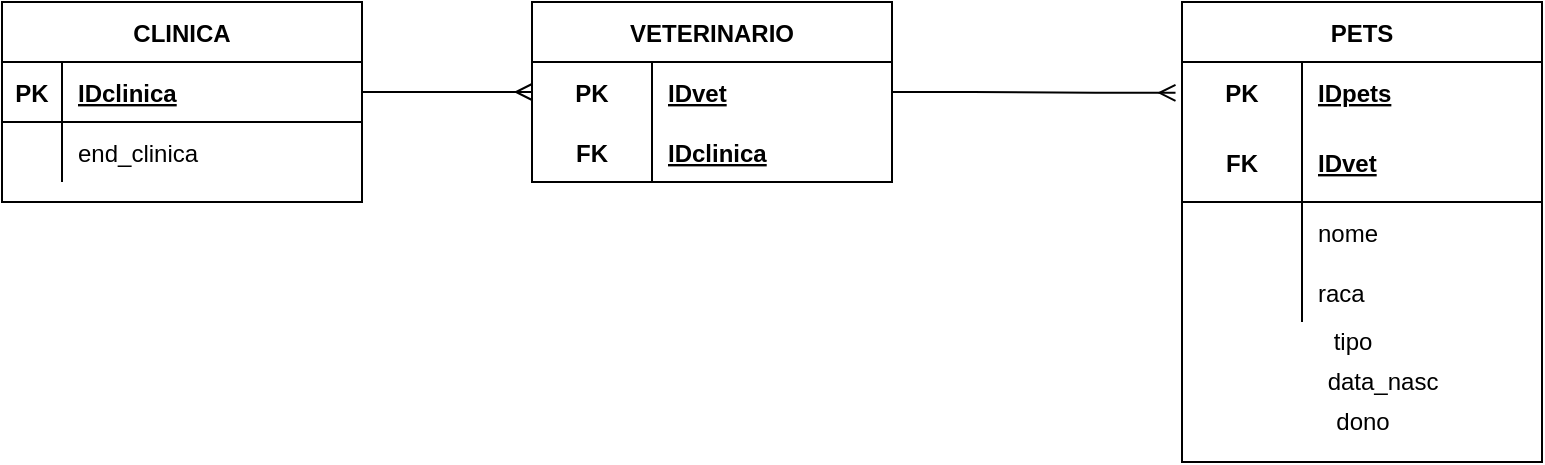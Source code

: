 <mxfile version="14.6.13" type="device"><diagram id="q7wwEnDTPZ6rUKI8pefz" name="logico pets"><mxGraphModel dx="981" dy="567" grid="1" gridSize="10" guides="1" tooltips="1" connect="1" arrows="1" fold="1" page="1" pageScale="1" pageWidth="827" pageHeight="1169" math="0" shadow="0"><root><mxCell id="0"/><mxCell id="1" parent="0"/><mxCell id="c29IQLVl7Z-T7giAkSZ0-1" value="CLINICA" style="shape=table;startSize=30;container=1;collapsible=1;childLayout=tableLayout;fixedRows=1;rowLines=0;fontStyle=1;align=center;resizeLast=1;" vertex="1" parent="1"><mxGeometry x="10" width="180" height="100" as="geometry"/></mxCell><mxCell id="c29IQLVl7Z-T7giAkSZ0-2" value="" style="shape=partialRectangle;collapsible=0;dropTarget=0;pointerEvents=0;fillColor=none;top=0;left=0;bottom=1;right=0;points=[[0,0.5],[1,0.5]];portConstraint=eastwest;" vertex="1" parent="c29IQLVl7Z-T7giAkSZ0-1"><mxGeometry y="30" width="180" height="30" as="geometry"/></mxCell><mxCell id="c29IQLVl7Z-T7giAkSZ0-3" value="PK" style="shape=partialRectangle;connectable=0;fillColor=none;top=0;left=0;bottom=0;right=0;fontStyle=1;overflow=hidden;" vertex="1" parent="c29IQLVl7Z-T7giAkSZ0-2"><mxGeometry width="30" height="30" as="geometry"/></mxCell><mxCell id="c29IQLVl7Z-T7giAkSZ0-4" value="IDclinica" style="shape=partialRectangle;connectable=0;fillColor=none;top=0;left=0;bottom=0;right=0;align=left;spacingLeft=6;fontStyle=5;overflow=hidden;" vertex="1" parent="c29IQLVl7Z-T7giAkSZ0-2"><mxGeometry x="30" width="150" height="30" as="geometry"/></mxCell><mxCell id="c29IQLVl7Z-T7giAkSZ0-5" value="" style="shape=partialRectangle;collapsible=0;dropTarget=0;pointerEvents=0;fillColor=none;top=0;left=0;bottom=0;right=0;points=[[0,0.5],[1,0.5]];portConstraint=eastwest;" vertex="1" parent="c29IQLVl7Z-T7giAkSZ0-1"><mxGeometry y="60" width="180" height="30" as="geometry"/></mxCell><mxCell id="c29IQLVl7Z-T7giAkSZ0-6" value="" style="shape=partialRectangle;connectable=0;fillColor=none;top=0;left=0;bottom=0;right=0;editable=1;overflow=hidden;" vertex="1" parent="c29IQLVl7Z-T7giAkSZ0-5"><mxGeometry width="30" height="30" as="geometry"/></mxCell><mxCell id="c29IQLVl7Z-T7giAkSZ0-7" value="end_clinica" style="shape=partialRectangle;connectable=0;fillColor=none;top=0;left=0;bottom=0;right=0;align=left;spacingLeft=6;overflow=hidden;" vertex="1" parent="c29IQLVl7Z-T7giAkSZ0-5"><mxGeometry x="30" width="150" height="30" as="geometry"/></mxCell><mxCell id="c29IQLVl7Z-T7giAkSZ0-14" value="PETS" style="shape=table;startSize=30;container=1;collapsible=1;childLayout=tableLayout;fixedRows=1;rowLines=0;fontStyle=1;align=center;resizeLast=1;" vertex="1" parent="1"><mxGeometry x="600" width="180" height="230" as="geometry"/></mxCell><mxCell id="c29IQLVl7Z-T7giAkSZ0-15" value="" style="shape=partialRectangle;collapsible=0;dropTarget=0;pointerEvents=0;fillColor=none;top=0;left=0;bottom=0;right=0;points=[[0,0.5],[1,0.5]];portConstraint=eastwest;" vertex="1" parent="c29IQLVl7Z-T7giAkSZ0-14"><mxGeometry y="30" width="180" height="30" as="geometry"/></mxCell><mxCell id="c29IQLVl7Z-T7giAkSZ0-16" value="PK" style="shape=partialRectangle;connectable=0;fillColor=none;top=0;left=0;bottom=0;right=0;fontStyle=1;overflow=hidden;" vertex="1" parent="c29IQLVl7Z-T7giAkSZ0-15"><mxGeometry width="60" height="30" as="geometry"/></mxCell><mxCell id="c29IQLVl7Z-T7giAkSZ0-17" value="IDpets" style="shape=partialRectangle;connectable=0;fillColor=none;top=0;left=0;bottom=0;right=0;align=left;spacingLeft=6;fontStyle=5;overflow=hidden;" vertex="1" parent="c29IQLVl7Z-T7giAkSZ0-15"><mxGeometry x="60" width="120" height="30" as="geometry"/></mxCell><mxCell id="c29IQLVl7Z-T7giAkSZ0-18" value="" style="shape=partialRectangle;collapsible=0;dropTarget=0;pointerEvents=0;fillColor=none;top=0;left=0;bottom=1;right=0;points=[[0,0.5],[1,0.5]];portConstraint=eastwest;" vertex="1" parent="c29IQLVl7Z-T7giAkSZ0-14"><mxGeometry y="60" width="180" height="40" as="geometry"/></mxCell><mxCell id="c29IQLVl7Z-T7giAkSZ0-19" value="FK" style="shape=partialRectangle;connectable=0;fillColor=none;top=0;left=0;bottom=0;right=0;fontStyle=1;overflow=hidden;" vertex="1" parent="c29IQLVl7Z-T7giAkSZ0-18"><mxGeometry width="60" height="40" as="geometry"/></mxCell><mxCell id="c29IQLVl7Z-T7giAkSZ0-20" value="IDvet" style="shape=partialRectangle;connectable=0;fillColor=none;top=0;left=0;bottom=0;right=0;align=left;spacingLeft=6;fontStyle=5;overflow=hidden;" vertex="1" parent="c29IQLVl7Z-T7giAkSZ0-18"><mxGeometry x="60" width="120" height="40" as="geometry"/></mxCell><mxCell id="c29IQLVl7Z-T7giAkSZ0-21" value="" style="shape=partialRectangle;collapsible=0;dropTarget=0;pointerEvents=0;fillColor=none;top=0;left=0;bottom=0;right=0;points=[[0,0.5],[1,0.5]];portConstraint=eastwest;" vertex="1" parent="c29IQLVl7Z-T7giAkSZ0-14"><mxGeometry y="100" width="180" height="30" as="geometry"/></mxCell><mxCell id="c29IQLVl7Z-T7giAkSZ0-22" value="" style="shape=partialRectangle;connectable=0;fillColor=none;top=0;left=0;bottom=0;right=0;editable=1;overflow=hidden;" vertex="1" parent="c29IQLVl7Z-T7giAkSZ0-21"><mxGeometry width="60" height="30" as="geometry"/></mxCell><mxCell id="c29IQLVl7Z-T7giAkSZ0-23" value="nome" style="shape=partialRectangle;connectable=0;fillColor=none;top=0;left=0;bottom=0;right=0;align=left;spacingLeft=6;overflow=hidden;" vertex="1" parent="c29IQLVl7Z-T7giAkSZ0-21"><mxGeometry x="60" width="120" height="30" as="geometry"/></mxCell><mxCell id="c29IQLVl7Z-T7giAkSZ0-24" value="" style="shape=partialRectangle;collapsible=0;dropTarget=0;pointerEvents=0;fillColor=none;top=0;left=0;bottom=0;right=0;points=[[0,0.5],[1,0.5]];portConstraint=eastwest;" vertex="1" parent="c29IQLVl7Z-T7giAkSZ0-14"><mxGeometry y="130" width="180" height="30" as="geometry"/></mxCell><mxCell id="c29IQLVl7Z-T7giAkSZ0-25" value="" style="shape=partialRectangle;connectable=0;fillColor=none;top=0;left=0;bottom=0;right=0;editable=1;overflow=hidden;" vertex="1" parent="c29IQLVl7Z-T7giAkSZ0-24"><mxGeometry width="60" height="30" as="geometry"/></mxCell><mxCell id="c29IQLVl7Z-T7giAkSZ0-26" value="raca" style="shape=partialRectangle;connectable=0;fillColor=none;top=0;left=0;bottom=0;right=0;align=left;spacingLeft=6;overflow=hidden;" vertex="1" parent="c29IQLVl7Z-T7giAkSZ0-24"><mxGeometry x="60" width="120" height="30" as="geometry"/></mxCell><mxCell id="c29IQLVl7Z-T7giAkSZ0-27" value="tipo" style="text;html=1;align=center;verticalAlign=middle;resizable=0;points=[];autosize=1;strokeColor=none;" vertex="1" parent="1"><mxGeometry x="670" y="160" width="30" height="20" as="geometry"/></mxCell><mxCell id="c29IQLVl7Z-T7giAkSZ0-29" value="data_nasc" style="text;html=1;align=center;verticalAlign=middle;resizable=0;points=[];autosize=1;strokeColor=none;" vertex="1" parent="1"><mxGeometry x="665" y="180" width="70" height="20" as="geometry"/></mxCell><mxCell id="c29IQLVl7Z-T7giAkSZ0-30" value="dono" style="text;html=1;align=center;verticalAlign=middle;resizable=0;points=[];autosize=1;strokeColor=none;" vertex="1" parent="1"><mxGeometry x="670" y="200" width="40" height="20" as="geometry"/></mxCell><mxCell id="c29IQLVl7Z-T7giAkSZ0-31" value="VETERINARIO" style="shape=table;startSize=30;container=1;collapsible=1;childLayout=tableLayout;fixedRows=1;rowLines=0;fontStyle=1;align=center;resizeLast=1;" vertex="1" parent="1"><mxGeometry x="275" width="180" height="90" as="geometry"/></mxCell><mxCell id="c29IQLVl7Z-T7giAkSZ0-32" value="" style="shape=partialRectangle;collapsible=0;dropTarget=0;pointerEvents=0;fillColor=none;top=0;left=0;bottom=0;right=0;points=[[0,0.5],[1,0.5]];portConstraint=eastwest;" vertex="1" parent="c29IQLVl7Z-T7giAkSZ0-31"><mxGeometry y="30" width="180" height="30" as="geometry"/></mxCell><mxCell id="c29IQLVl7Z-T7giAkSZ0-33" value="PK" style="shape=partialRectangle;connectable=0;fillColor=none;top=0;left=0;bottom=0;right=0;fontStyle=1;overflow=hidden;" vertex="1" parent="c29IQLVl7Z-T7giAkSZ0-32"><mxGeometry width="60" height="30" as="geometry"/></mxCell><mxCell id="c29IQLVl7Z-T7giAkSZ0-34" value="IDvet" style="shape=partialRectangle;connectable=0;fillColor=none;top=0;left=0;bottom=0;right=0;align=left;spacingLeft=6;fontStyle=5;overflow=hidden;" vertex="1" parent="c29IQLVl7Z-T7giAkSZ0-32"><mxGeometry x="60" width="120" height="30" as="geometry"/></mxCell><mxCell id="c29IQLVl7Z-T7giAkSZ0-35" value="" style="shape=partialRectangle;collapsible=0;dropTarget=0;pointerEvents=0;fillColor=none;top=0;left=0;bottom=1;right=0;points=[[0,0.5],[1,0.5]];portConstraint=eastwest;" vertex="1" parent="c29IQLVl7Z-T7giAkSZ0-31"><mxGeometry y="60" width="180" height="30" as="geometry"/></mxCell><mxCell id="c29IQLVl7Z-T7giAkSZ0-36" value="FK" style="shape=partialRectangle;connectable=0;fillColor=none;top=0;left=0;bottom=0;right=0;fontStyle=1;overflow=hidden;" vertex="1" parent="c29IQLVl7Z-T7giAkSZ0-35"><mxGeometry width="60" height="30" as="geometry"/></mxCell><mxCell id="c29IQLVl7Z-T7giAkSZ0-37" value="IDclinica" style="shape=partialRectangle;connectable=0;fillColor=none;top=0;left=0;bottom=0;right=0;align=left;spacingLeft=6;fontStyle=5;overflow=hidden;" vertex="1" parent="c29IQLVl7Z-T7giAkSZ0-35"><mxGeometry x="60" width="120" height="30" as="geometry"/></mxCell><mxCell id="c29IQLVl7Z-T7giAkSZ0-44" value="" style="edgeStyle=entityRelationEdgeStyle;fontSize=12;html=1;endArrow=ERmany;exitX=1;exitY=0.5;exitDx=0;exitDy=0;entryX=0;entryY=0.5;entryDx=0;entryDy=0;" edge="1" parent="1" source="c29IQLVl7Z-T7giAkSZ0-2" target="c29IQLVl7Z-T7giAkSZ0-32"><mxGeometry width="100" height="100" relative="1" as="geometry"><mxPoint x="330" y="210" as="sourcePoint"/><mxPoint x="430" y="110" as="targetPoint"/></mxGeometry></mxCell><mxCell id="c29IQLVl7Z-T7giAkSZ0-48" value="" style="edgeStyle=entityRelationEdgeStyle;fontSize=12;html=1;endArrow=ERmany;exitX=1;exitY=0.5;exitDx=0;exitDy=0;entryX=-0.018;entryY=0.514;entryDx=0;entryDy=0;entryPerimeter=0;" edge="1" parent="1" source="c29IQLVl7Z-T7giAkSZ0-32" target="c29IQLVl7Z-T7giAkSZ0-15"><mxGeometry width="100" height="100" relative="1" as="geometry"><mxPoint x="460" y="70" as="sourcePoint"/><mxPoint x="545" y="70" as="targetPoint"/></mxGeometry></mxCell></root></mxGraphModel></diagram></mxfile>